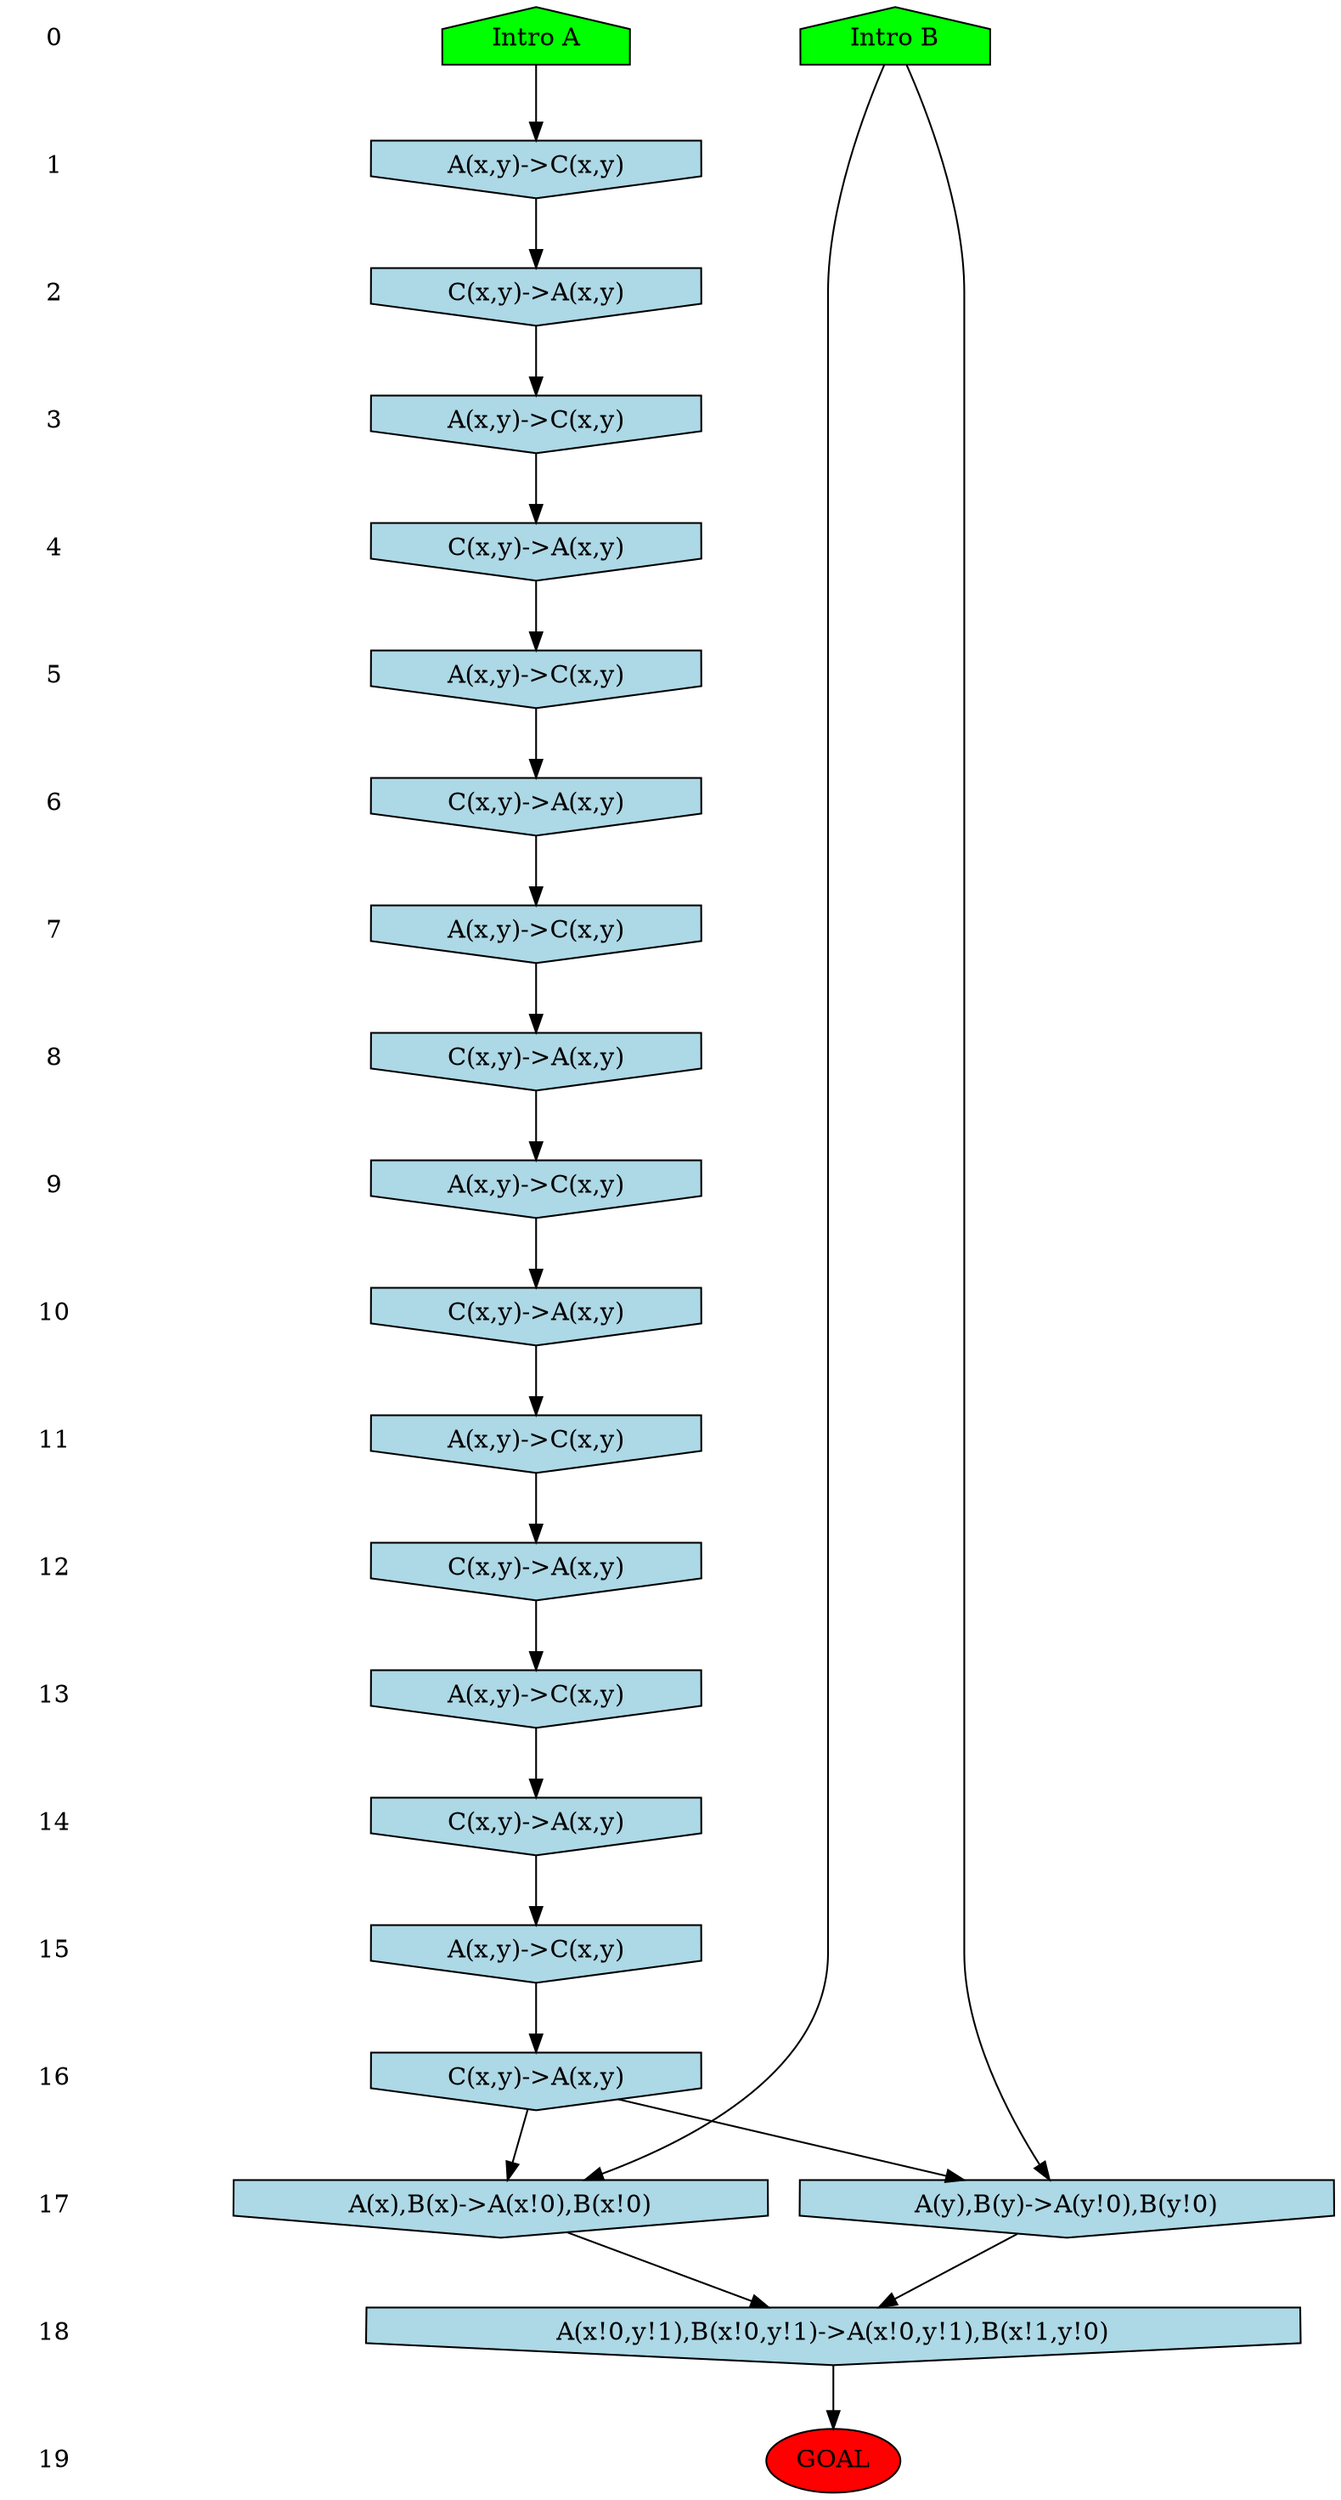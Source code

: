 /* Compression of 1 causal flows obtained in average at 6.836493E+01 t.u */
/* Compressed causal flows were: [17] */
digraph G{
 ranksep=.5 ; 
{ rank = same ; "0" [shape=plaintext] ; node_1 [label ="Intro A", shape=house, style=filled, fillcolor=green] ;
node_2 [label ="Intro B", shape=house, style=filled, fillcolor=green] ;
}
{ rank = same ; "1" [shape=plaintext] ; node_3 [label="A(x,y)->C(x,y)", shape=invhouse, style=filled, fillcolor = lightblue] ;
}
{ rank = same ; "2" [shape=plaintext] ; node_4 [label="C(x,y)->A(x,y)", shape=invhouse, style=filled, fillcolor = lightblue] ;
}
{ rank = same ; "3" [shape=plaintext] ; node_5 [label="A(x,y)->C(x,y)", shape=invhouse, style=filled, fillcolor = lightblue] ;
}
{ rank = same ; "4" [shape=plaintext] ; node_6 [label="C(x,y)->A(x,y)", shape=invhouse, style=filled, fillcolor = lightblue] ;
}
{ rank = same ; "5" [shape=plaintext] ; node_7 [label="A(x,y)->C(x,y)", shape=invhouse, style=filled, fillcolor = lightblue] ;
}
{ rank = same ; "6" [shape=plaintext] ; node_8 [label="C(x,y)->A(x,y)", shape=invhouse, style=filled, fillcolor = lightblue] ;
}
{ rank = same ; "7" [shape=plaintext] ; node_9 [label="A(x,y)->C(x,y)", shape=invhouse, style=filled, fillcolor = lightblue] ;
}
{ rank = same ; "8" [shape=plaintext] ; node_10 [label="C(x,y)->A(x,y)", shape=invhouse, style=filled, fillcolor = lightblue] ;
}
{ rank = same ; "9" [shape=plaintext] ; node_11 [label="A(x,y)->C(x,y)", shape=invhouse, style=filled, fillcolor = lightblue] ;
}
{ rank = same ; "10" [shape=plaintext] ; node_12 [label="C(x,y)->A(x,y)", shape=invhouse, style=filled, fillcolor = lightblue] ;
}
{ rank = same ; "11" [shape=plaintext] ; node_13 [label="A(x,y)->C(x,y)", shape=invhouse, style=filled, fillcolor = lightblue] ;
}
{ rank = same ; "12" [shape=plaintext] ; node_14 [label="C(x,y)->A(x,y)", shape=invhouse, style=filled, fillcolor = lightblue] ;
}
{ rank = same ; "13" [shape=plaintext] ; node_15 [label="A(x,y)->C(x,y)", shape=invhouse, style=filled, fillcolor = lightblue] ;
}
{ rank = same ; "14" [shape=plaintext] ; node_16 [label="C(x,y)->A(x,y)", shape=invhouse, style=filled, fillcolor = lightblue] ;
}
{ rank = same ; "15" [shape=plaintext] ; node_17 [label="A(x,y)->C(x,y)", shape=invhouse, style=filled, fillcolor = lightblue] ;
}
{ rank = same ; "16" [shape=plaintext] ; node_18 [label="C(x,y)->A(x,y)", shape=invhouse, style=filled, fillcolor = lightblue] ;
}
{ rank = same ; "17" [shape=plaintext] ; node_19 [label="A(x),B(x)->A(x!0),B(x!0)", shape=invhouse, style=filled, fillcolor = lightblue] ;
node_20 [label="A(y),B(y)->A(y!0),B(y!0)", shape=invhouse, style=filled, fillcolor = lightblue] ;
}
{ rank = same ; "18" [shape=plaintext] ; node_21 [label="A(x!0,y!1),B(x!0,y!1)->A(x!0,y!1),B(x!1,y!0)", shape=invhouse, style=filled, fillcolor = lightblue] ;
}
{ rank = same ; "19" [shape=plaintext] ; node_22 [label ="GOAL", style=filled, fillcolor=red] ;
}
"0" -> "1" [style="invis"]; 
"1" -> "2" [style="invis"]; 
"2" -> "3" [style="invis"]; 
"3" -> "4" [style="invis"]; 
"4" -> "5" [style="invis"]; 
"5" -> "6" [style="invis"]; 
"6" -> "7" [style="invis"]; 
"7" -> "8" [style="invis"]; 
"8" -> "9" [style="invis"]; 
"9" -> "10" [style="invis"]; 
"10" -> "11" [style="invis"]; 
"11" -> "12" [style="invis"]; 
"12" -> "13" [style="invis"]; 
"13" -> "14" [style="invis"]; 
"14" -> "15" [style="invis"]; 
"15" -> "16" [style="invis"]; 
"16" -> "17" [style="invis"]; 
"17" -> "18" [style="invis"]; 
"18" -> "19" [style="invis"]; 
node_1 -> node_3
node_3 -> node_4
node_4 -> node_5
node_5 -> node_6
node_6 -> node_7
node_7 -> node_8
node_8 -> node_9
node_9 -> node_10
node_10 -> node_11
node_11 -> node_12
node_12 -> node_13
node_13 -> node_14
node_14 -> node_15
node_15 -> node_16
node_16 -> node_17
node_17 -> node_18
node_2 -> node_19
node_18 -> node_19
node_2 -> node_20
node_18 -> node_20
node_19 -> node_21
node_20 -> node_21
node_21 -> node_22
}
/*
 Dot generation time: 0.000481
*/